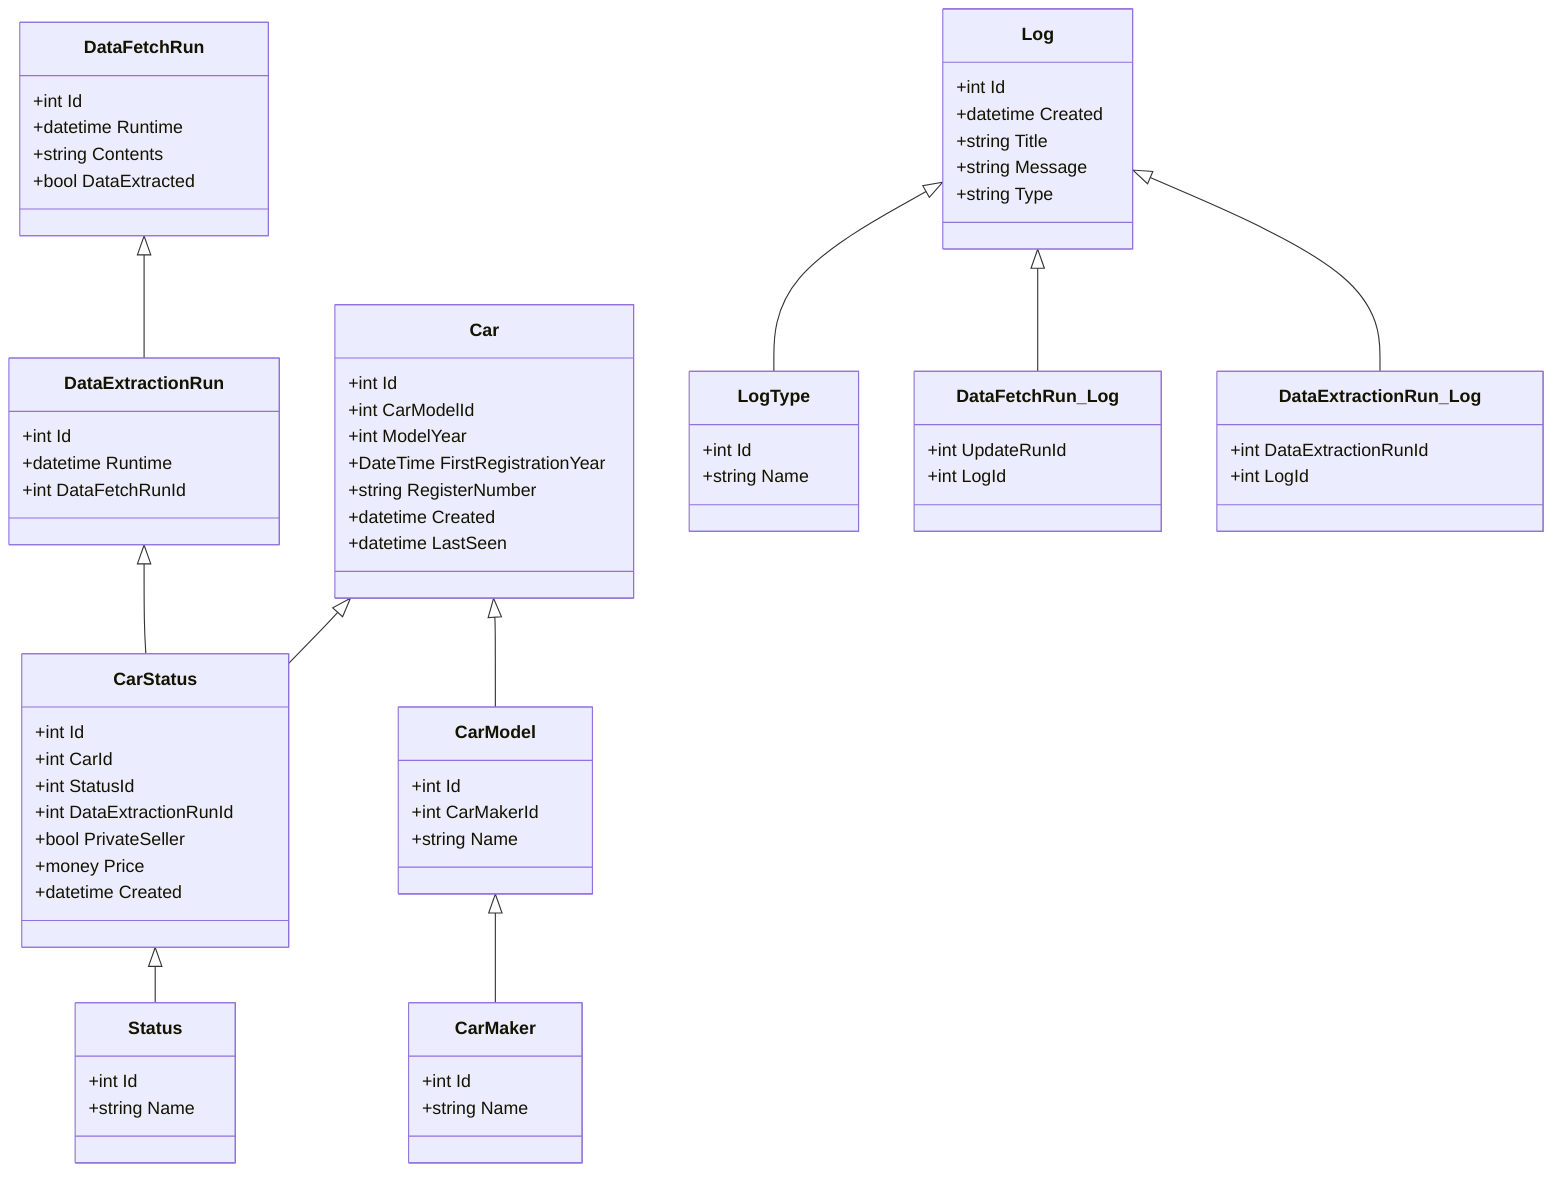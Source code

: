 ﻿classDiagram

    Car <|-- CarStatus
    Car <|-- CarModel
    class Car{
        +int Id
        +int CarModelId
        +int ModelYear
        +DateTime FirstRegistrationYear
        +string RegisterNumber
        +datetime Created
        +datetime LastSeen
    }

    class CarMaker{
        +int Id
        +string Name
    }

    CarModel <|-- CarMaker
    class CarModel{
        +int Id
        +int CarMakerId
        +string Name
    }
    
    class Status{
        +int Id
        +string Name
    }

    CarStatus <|-- Status
    class CarStatus{
        +int Id
        +int CarId
        +int StatusId
        +int DataExtractionRunId
        +bool PrivateSeller
        +money Price
        +datetime Created
    }

    DataFetchRun <|-- DataExtractionRun
    class DataFetchRun{
        +int Id
        +datetime Runtime
        +string Contents
        +bool DataExtracted
    }

    DataExtractionRun <|-- CarStatus
    class DataExtractionRun{
        +int Id
        +datetime Runtime
        +int DataFetchRunId
    }

    Log <|-- LogType
    Log <|-- DataFetchRun_Log
    Log <|-- DataExtractionRun_Log
    class Log{
        +int Id
        +datetime Created
        +string Title
        +string Message
        +string Type
    }

    class LogType{
        +int Id
        +string Name
    }

    class DataFetchRun_Log{
        +int UpdateRunId
        +int LogId
    }

    class DataExtractionRun_Log{
        +int DataExtractionRunId
        +int LogId
    }